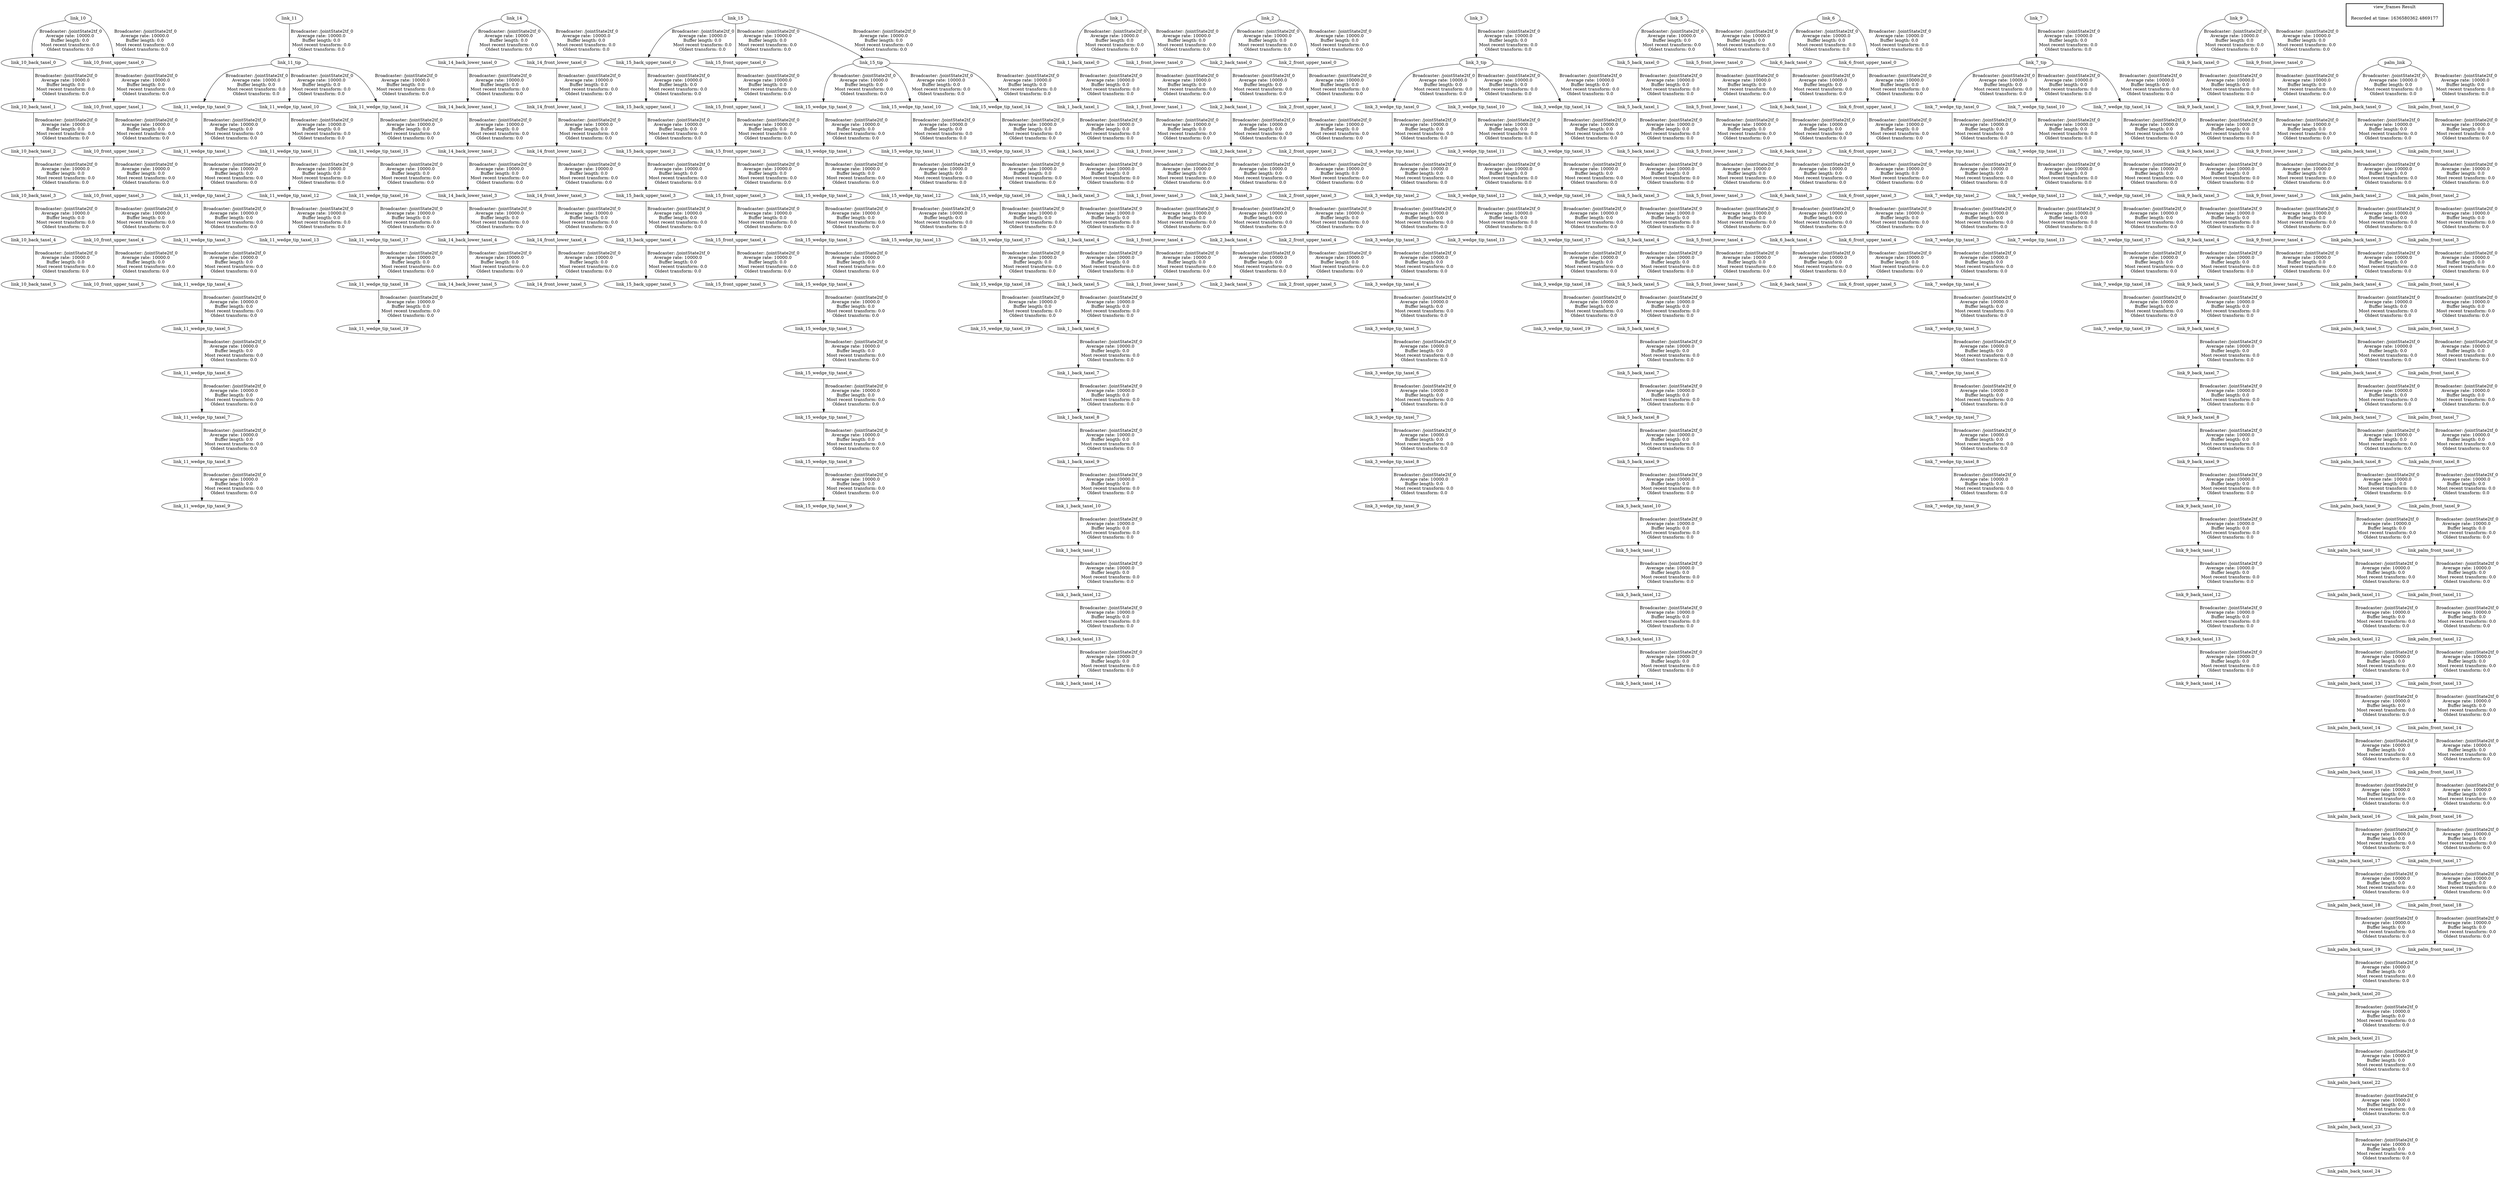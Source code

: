 digraph G {
"link_10" -> "link_10_back_taxel_0"[label=" Broadcaster: /jointState2tf_0\nAverage rate: 10000.0\nBuffer length: 0.0\nMost recent transform: 0.0\nOldest transform: 0.0\n"];
"link_10" -> "link_10_front_upper_taxel_0"[label=" Broadcaster: /jointState2tf_0\nAverage rate: 10000.0\nBuffer length: 0.0\nMost recent transform: 0.0\nOldest transform: 0.0\n"];
"link_11" -> "link_11_tip"[label=" Broadcaster: /jointState2tf_0\nAverage rate: 10000.0\nBuffer length: 0.0\nMost recent transform: 0.0\nOldest transform: 0.0\n"];
"link_11_tip" -> "link_11_wedge_tip_taxel_0"[label=" Broadcaster: /jointState2tf_0\nAverage rate: 10000.0\nBuffer length: 0.0\nMost recent transform: 0.0\nOldest transform: 0.0\n"];
"link_11_tip" -> "link_11_wedge_tip_taxel_10"[label=" Broadcaster: /jointState2tf_0\nAverage rate: 10000.0\nBuffer length: 0.0\nMost recent transform: 0.0\nOldest transform: 0.0\n"];
"link_11_tip" -> "link_11_wedge_tip_taxel_14"[label=" Broadcaster: /jointState2tf_0\nAverage rate: 10000.0\nBuffer length: 0.0\nMost recent transform: 0.0\nOldest transform: 0.0\n"];
"link_14" -> "link_14_back_lower_taxel_0"[label=" Broadcaster: /jointState2tf_0\nAverage rate: 10000.0\nBuffer length: 0.0\nMost recent transform: 0.0\nOldest transform: 0.0\n"];
"link_14" -> "link_14_front_lower_taxel_0"[label=" Broadcaster: /jointState2tf_0\nAverage rate: 10000.0\nBuffer length: 0.0\nMost recent transform: 0.0\nOldest transform: 0.0\n"];
"link_15" -> "link_15_back_upper_taxel_0"[label=" Broadcaster: /jointState2tf_0\nAverage rate: 10000.0\nBuffer length: 0.0\nMost recent transform: 0.0\nOldest transform: 0.0\n"];
"link_15" -> "link_15_front_upper_taxel_0"[label=" Broadcaster: /jointState2tf_0\nAverage rate: 10000.0\nBuffer length: 0.0\nMost recent transform: 0.0\nOldest transform: 0.0\n"];
"link_15" -> "link_15_tip"[label=" Broadcaster: /jointState2tf_0\nAverage rate: 10000.0\nBuffer length: 0.0\nMost recent transform: 0.0\nOldest transform: 0.0\n"];
"link_15_tip" -> "link_15_wedge_tip_taxel_0"[label=" Broadcaster: /jointState2tf_0\nAverage rate: 10000.0\nBuffer length: 0.0\nMost recent transform: 0.0\nOldest transform: 0.0\n"];
"link_15_tip" -> "link_15_wedge_tip_taxel_10"[label=" Broadcaster: /jointState2tf_0\nAverage rate: 10000.0\nBuffer length: 0.0\nMost recent transform: 0.0\nOldest transform: 0.0\n"];
"link_15_tip" -> "link_15_wedge_tip_taxel_14"[label=" Broadcaster: /jointState2tf_0\nAverage rate: 10000.0\nBuffer length: 0.0\nMost recent transform: 0.0\nOldest transform: 0.0\n"];
"link_1" -> "link_1_back_taxel_0"[label=" Broadcaster: /jointState2tf_0\nAverage rate: 10000.0\nBuffer length: 0.0\nMost recent transform: 0.0\nOldest transform: 0.0\n"];
"link_1" -> "link_1_front_lower_taxel_0"[label=" Broadcaster: /jointState2tf_0\nAverage rate: 10000.0\nBuffer length: 0.0\nMost recent transform: 0.0\nOldest transform: 0.0\n"];
"link_2" -> "link_2_back_taxel_0"[label=" Broadcaster: /jointState2tf_0\nAverage rate: 10000.0\nBuffer length: 0.0\nMost recent transform: 0.0\nOldest transform: 0.0\n"];
"link_2" -> "link_2_front_upper_taxel_0"[label=" Broadcaster: /jointState2tf_0\nAverage rate: 10000.0\nBuffer length: 0.0\nMost recent transform: 0.0\nOldest transform: 0.0\n"];
"link_3" -> "link_3_tip"[label=" Broadcaster: /jointState2tf_0\nAverage rate: 10000.0\nBuffer length: 0.0\nMost recent transform: 0.0\nOldest transform: 0.0\n"];
"link_3_tip" -> "link_3_wedge_tip_taxel_0"[label=" Broadcaster: /jointState2tf_0\nAverage rate: 10000.0\nBuffer length: 0.0\nMost recent transform: 0.0\nOldest transform: 0.0\n"];
"link_3_tip" -> "link_3_wedge_tip_taxel_10"[label=" Broadcaster: /jointState2tf_0\nAverage rate: 10000.0\nBuffer length: 0.0\nMost recent transform: 0.0\nOldest transform: 0.0\n"];
"link_3_tip" -> "link_3_wedge_tip_taxel_14"[label=" Broadcaster: /jointState2tf_0\nAverage rate: 10000.0\nBuffer length: 0.0\nMost recent transform: 0.0\nOldest transform: 0.0\n"];
"link_5" -> "link_5_back_taxel_0"[label=" Broadcaster: /jointState2tf_0\nAverage rate: 10000.0\nBuffer length: 0.0\nMost recent transform: 0.0\nOldest transform: 0.0\n"];
"link_5" -> "link_5_front_lower_taxel_0"[label=" Broadcaster: /jointState2tf_0\nAverage rate: 10000.0\nBuffer length: 0.0\nMost recent transform: 0.0\nOldest transform: 0.0\n"];
"link_6" -> "link_6_back_taxel_0"[label=" Broadcaster: /jointState2tf_0\nAverage rate: 10000.0\nBuffer length: 0.0\nMost recent transform: 0.0\nOldest transform: 0.0\n"];
"link_6" -> "link_6_front_upper_taxel_0"[label=" Broadcaster: /jointState2tf_0\nAverage rate: 10000.0\nBuffer length: 0.0\nMost recent transform: 0.0\nOldest transform: 0.0\n"];
"link_7" -> "link_7_tip"[label=" Broadcaster: /jointState2tf_0\nAverage rate: 10000.0\nBuffer length: 0.0\nMost recent transform: 0.0\nOldest transform: 0.0\n"];
"link_7_tip" -> "link_7_wedge_tip_taxel_0"[label=" Broadcaster: /jointState2tf_0\nAverage rate: 10000.0\nBuffer length: 0.0\nMost recent transform: 0.0\nOldest transform: 0.0\n"];
"link_7_tip" -> "link_7_wedge_tip_taxel_10"[label=" Broadcaster: /jointState2tf_0\nAverage rate: 10000.0\nBuffer length: 0.0\nMost recent transform: 0.0\nOldest transform: 0.0\n"];
"link_7_tip" -> "link_7_wedge_tip_taxel_14"[label=" Broadcaster: /jointState2tf_0\nAverage rate: 10000.0\nBuffer length: 0.0\nMost recent transform: 0.0\nOldest transform: 0.0\n"];
"link_9" -> "link_9_back_taxel_0"[label=" Broadcaster: /jointState2tf_0\nAverage rate: 10000.0\nBuffer length: 0.0\nMost recent transform: 0.0\nOldest transform: 0.0\n"];
"link_9" -> "link_9_front_lower_taxel_0"[label=" Broadcaster: /jointState2tf_0\nAverage rate: 10000.0\nBuffer length: 0.0\nMost recent transform: 0.0\nOldest transform: 0.0\n"];
"link_10_back_taxel_0" -> "link_10_back_taxel_1"[label=" Broadcaster: /jointState2tf_0\nAverage rate: 10000.0\nBuffer length: 0.0\nMost recent transform: 0.0\nOldest transform: 0.0\n"];
"link_10_back_taxel_1" -> "link_10_back_taxel_2"[label=" Broadcaster: /jointState2tf_0\nAverage rate: 10000.0\nBuffer length: 0.0\nMost recent transform: 0.0\nOldest transform: 0.0\n"];
"link_10_back_taxel_2" -> "link_10_back_taxel_3"[label=" Broadcaster: /jointState2tf_0\nAverage rate: 10000.0\nBuffer length: 0.0\nMost recent transform: 0.0\nOldest transform: 0.0\n"];
"link_10_back_taxel_3" -> "link_10_back_taxel_4"[label=" Broadcaster: /jointState2tf_0\nAverage rate: 10000.0\nBuffer length: 0.0\nMost recent transform: 0.0\nOldest transform: 0.0\n"];
"link_10_back_taxel_4" -> "link_10_back_taxel_5"[label=" Broadcaster: /jointState2tf_0\nAverage rate: 10000.0\nBuffer length: 0.0\nMost recent transform: 0.0\nOldest transform: 0.0\n"];
"link_10_front_upper_taxel_0" -> "link_10_front_upper_taxel_1"[label=" Broadcaster: /jointState2tf_0\nAverage rate: 10000.0\nBuffer length: 0.0\nMost recent transform: 0.0\nOldest transform: 0.0\n"];
"link_10_front_upper_taxel_1" -> "link_10_front_upper_taxel_2"[label=" Broadcaster: /jointState2tf_0\nAverage rate: 10000.0\nBuffer length: 0.0\nMost recent transform: 0.0\nOldest transform: 0.0\n"];
"link_10_front_upper_taxel_2" -> "link_10_front_upper_taxel_3"[label=" Broadcaster: /jointState2tf_0\nAverage rate: 10000.0\nBuffer length: 0.0\nMost recent transform: 0.0\nOldest transform: 0.0\n"];
"link_10_front_upper_taxel_3" -> "link_10_front_upper_taxel_4"[label=" Broadcaster: /jointState2tf_0\nAverage rate: 10000.0\nBuffer length: 0.0\nMost recent transform: 0.0\nOldest transform: 0.0\n"];
"link_10_front_upper_taxel_4" -> "link_10_front_upper_taxel_5"[label=" Broadcaster: /jointState2tf_0\nAverage rate: 10000.0\nBuffer length: 0.0\nMost recent transform: 0.0\nOldest transform: 0.0\n"];
"link_11_wedge_tip_taxel_0" -> "link_11_wedge_tip_taxel_1"[label=" Broadcaster: /jointState2tf_0\nAverage rate: 10000.0\nBuffer length: 0.0\nMost recent transform: 0.0\nOldest transform: 0.0\n"];
"link_11_wedge_tip_taxel_10" -> "link_11_wedge_tip_taxel_11"[label=" Broadcaster: /jointState2tf_0\nAverage rate: 10000.0\nBuffer length: 0.0\nMost recent transform: 0.0\nOldest transform: 0.0\n"];
"link_11_wedge_tip_taxel_11" -> "link_11_wedge_tip_taxel_12"[label=" Broadcaster: /jointState2tf_0\nAverage rate: 10000.0\nBuffer length: 0.0\nMost recent transform: 0.0\nOldest transform: 0.0\n"];
"link_11_wedge_tip_taxel_12" -> "link_11_wedge_tip_taxel_13"[label=" Broadcaster: /jointState2tf_0\nAverage rate: 10000.0\nBuffer length: 0.0\nMost recent transform: 0.0\nOldest transform: 0.0\n"];
"link_11_wedge_tip_taxel_14" -> "link_11_wedge_tip_taxel_15"[label=" Broadcaster: /jointState2tf_0\nAverage rate: 10000.0\nBuffer length: 0.0\nMost recent transform: 0.0\nOldest transform: 0.0\n"];
"link_11_wedge_tip_taxel_15" -> "link_11_wedge_tip_taxel_16"[label=" Broadcaster: /jointState2tf_0\nAverage rate: 10000.0\nBuffer length: 0.0\nMost recent transform: 0.0\nOldest transform: 0.0\n"];
"link_11_wedge_tip_taxel_16" -> "link_11_wedge_tip_taxel_17"[label=" Broadcaster: /jointState2tf_0\nAverage rate: 10000.0\nBuffer length: 0.0\nMost recent transform: 0.0\nOldest transform: 0.0\n"];
"link_11_wedge_tip_taxel_17" -> "link_11_wedge_tip_taxel_18"[label=" Broadcaster: /jointState2tf_0\nAverage rate: 10000.0\nBuffer length: 0.0\nMost recent transform: 0.0\nOldest transform: 0.0\n"];
"link_11_wedge_tip_taxel_18" -> "link_11_wedge_tip_taxel_19"[label=" Broadcaster: /jointState2tf_0\nAverage rate: 10000.0\nBuffer length: 0.0\nMost recent transform: 0.0\nOldest transform: 0.0\n"];
"link_11_wedge_tip_taxel_1" -> "link_11_wedge_tip_taxel_2"[label=" Broadcaster: /jointState2tf_0\nAverage rate: 10000.0\nBuffer length: 0.0\nMost recent transform: 0.0\nOldest transform: 0.0\n"];
"link_11_wedge_tip_taxel_2" -> "link_11_wedge_tip_taxel_3"[label=" Broadcaster: /jointState2tf_0\nAverage rate: 10000.0\nBuffer length: 0.0\nMost recent transform: 0.0\nOldest transform: 0.0\n"];
"link_11_wedge_tip_taxel_3" -> "link_11_wedge_tip_taxel_4"[label=" Broadcaster: /jointState2tf_0\nAverage rate: 10000.0\nBuffer length: 0.0\nMost recent transform: 0.0\nOldest transform: 0.0\n"];
"link_11_wedge_tip_taxel_4" -> "link_11_wedge_tip_taxel_5"[label=" Broadcaster: /jointState2tf_0\nAverage rate: 10000.0\nBuffer length: 0.0\nMost recent transform: 0.0\nOldest transform: 0.0\n"];
"link_11_wedge_tip_taxel_5" -> "link_11_wedge_tip_taxel_6"[label=" Broadcaster: /jointState2tf_0\nAverage rate: 10000.0\nBuffer length: 0.0\nMost recent transform: 0.0\nOldest transform: 0.0\n"];
"link_11_wedge_tip_taxel_6" -> "link_11_wedge_tip_taxel_7"[label=" Broadcaster: /jointState2tf_0\nAverage rate: 10000.0\nBuffer length: 0.0\nMost recent transform: 0.0\nOldest transform: 0.0\n"];
"link_11_wedge_tip_taxel_7" -> "link_11_wedge_tip_taxel_8"[label=" Broadcaster: /jointState2tf_0\nAverage rate: 10000.0\nBuffer length: 0.0\nMost recent transform: 0.0\nOldest transform: 0.0\n"];
"link_11_wedge_tip_taxel_8" -> "link_11_wedge_tip_taxel_9"[label=" Broadcaster: /jointState2tf_0\nAverage rate: 10000.0\nBuffer length: 0.0\nMost recent transform: 0.0\nOldest transform: 0.0\n"];
"link_14_back_lower_taxel_0" -> "link_14_back_lower_taxel_1"[label=" Broadcaster: /jointState2tf_0\nAverage rate: 10000.0\nBuffer length: 0.0\nMost recent transform: 0.0\nOldest transform: 0.0\n"];
"link_14_back_lower_taxel_1" -> "link_14_back_lower_taxel_2"[label=" Broadcaster: /jointState2tf_0\nAverage rate: 10000.0\nBuffer length: 0.0\nMost recent transform: 0.0\nOldest transform: 0.0\n"];
"link_14_back_lower_taxel_2" -> "link_14_back_lower_taxel_3"[label=" Broadcaster: /jointState2tf_0\nAverage rate: 10000.0\nBuffer length: 0.0\nMost recent transform: 0.0\nOldest transform: 0.0\n"];
"link_14_back_lower_taxel_3" -> "link_14_back_lower_taxel_4"[label=" Broadcaster: /jointState2tf_0\nAverage rate: 10000.0\nBuffer length: 0.0\nMost recent transform: 0.0\nOldest transform: 0.0\n"];
"link_14_back_lower_taxel_4" -> "link_14_back_lower_taxel_5"[label=" Broadcaster: /jointState2tf_0\nAverage rate: 10000.0\nBuffer length: 0.0\nMost recent transform: 0.0\nOldest transform: 0.0\n"];
"link_14_front_lower_taxel_0" -> "link_14_front_lower_taxel_1"[label=" Broadcaster: /jointState2tf_0\nAverage rate: 10000.0\nBuffer length: 0.0\nMost recent transform: 0.0\nOldest transform: 0.0\n"];
"link_14_front_lower_taxel_1" -> "link_14_front_lower_taxel_2"[label=" Broadcaster: /jointState2tf_0\nAverage rate: 10000.0\nBuffer length: 0.0\nMost recent transform: 0.0\nOldest transform: 0.0\n"];
"link_14_front_lower_taxel_2" -> "link_14_front_lower_taxel_3"[label=" Broadcaster: /jointState2tf_0\nAverage rate: 10000.0\nBuffer length: 0.0\nMost recent transform: 0.0\nOldest transform: 0.0\n"];
"link_14_front_lower_taxel_3" -> "link_14_front_lower_taxel_4"[label=" Broadcaster: /jointState2tf_0\nAverage rate: 10000.0\nBuffer length: 0.0\nMost recent transform: 0.0\nOldest transform: 0.0\n"];
"link_14_front_lower_taxel_4" -> "link_14_front_lower_taxel_5"[label=" Broadcaster: /jointState2tf_0\nAverage rate: 10000.0\nBuffer length: 0.0\nMost recent transform: 0.0\nOldest transform: 0.0\n"];
"link_15_back_upper_taxel_0" -> "link_15_back_upper_taxel_1"[label=" Broadcaster: /jointState2tf_0\nAverage rate: 10000.0\nBuffer length: 0.0\nMost recent transform: 0.0\nOldest transform: 0.0\n"];
"link_15_back_upper_taxel_1" -> "link_15_back_upper_taxel_2"[label=" Broadcaster: /jointState2tf_0\nAverage rate: 10000.0\nBuffer length: 0.0\nMost recent transform: 0.0\nOldest transform: 0.0\n"];
"link_15_back_upper_taxel_2" -> "link_15_back_upper_taxel_3"[label=" Broadcaster: /jointState2tf_0\nAverage rate: 10000.0\nBuffer length: 0.0\nMost recent transform: 0.0\nOldest transform: 0.0\n"];
"link_15_back_upper_taxel_3" -> "link_15_back_upper_taxel_4"[label=" Broadcaster: /jointState2tf_0\nAverage rate: 10000.0\nBuffer length: 0.0\nMost recent transform: 0.0\nOldest transform: 0.0\n"];
"link_15_back_upper_taxel_4" -> "link_15_back_upper_taxel_5"[label=" Broadcaster: /jointState2tf_0\nAverage rate: 10000.0\nBuffer length: 0.0\nMost recent transform: 0.0\nOldest transform: 0.0\n"];
"link_15_front_upper_taxel_0" -> "link_15_front_upper_taxel_1"[label=" Broadcaster: /jointState2tf_0\nAverage rate: 10000.0\nBuffer length: 0.0\nMost recent transform: 0.0\nOldest transform: 0.0\n"];
"link_15_front_upper_taxel_1" -> "link_15_front_upper_taxel_2"[label=" Broadcaster: /jointState2tf_0\nAverage rate: 10000.0\nBuffer length: 0.0\nMost recent transform: 0.0\nOldest transform: 0.0\n"];
"link_15_front_upper_taxel_2" -> "link_15_front_upper_taxel_3"[label=" Broadcaster: /jointState2tf_0\nAverage rate: 10000.0\nBuffer length: 0.0\nMost recent transform: 0.0\nOldest transform: 0.0\n"];
"link_15_front_upper_taxel_3" -> "link_15_front_upper_taxel_4"[label=" Broadcaster: /jointState2tf_0\nAverage rate: 10000.0\nBuffer length: 0.0\nMost recent transform: 0.0\nOldest transform: 0.0\n"];
"link_15_front_upper_taxel_4" -> "link_15_front_upper_taxel_5"[label=" Broadcaster: /jointState2tf_0\nAverage rate: 10000.0\nBuffer length: 0.0\nMost recent transform: 0.0\nOldest transform: 0.0\n"];
"link_15_wedge_tip_taxel_0" -> "link_15_wedge_tip_taxel_1"[label=" Broadcaster: /jointState2tf_0\nAverage rate: 10000.0\nBuffer length: 0.0\nMost recent transform: 0.0\nOldest transform: 0.0\n"];
"link_15_wedge_tip_taxel_10" -> "link_15_wedge_tip_taxel_11"[label=" Broadcaster: /jointState2tf_0\nAverage rate: 10000.0\nBuffer length: 0.0\nMost recent transform: 0.0\nOldest transform: 0.0\n"];
"link_15_wedge_tip_taxel_11" -> "link_15_wedge_tip_taxel_12"[label=" Broadcaster: /jointState2tf_0\nAverage rate: 10000.0\nBuffer length: 0.0\nMost recent transform: 0.0\nOldest transform: 0.0\n"];
"link_15_wedge_tip_taxel_12" -> "link_15_wedge_tip_taxel_13"[label=" Broadcaster: /jointState2tf_0\nAverage rate: 10000.0\nBuffer length: 0.0\nMost recent transform: 0.0\nOldest transform: 0.0\n"];
"link_15_wedge_tip_taxel_14" -> "link_15_wedge_tip_taxel_15"[label=" Broadcaster: /jointState2tf_0\nAverage rate: 10000.0\nBuffer length: 0.0\nMost recent transform: 0.0\nOldest transform: 0.0\n"];
"link_15_wedge_tip_taxel_15" -> "link_15_wedge_tip_taxel_16"[label=" Broadcaster: /jointState2tf_0\nAverage rate: 10000.0\nBuffer length: 0.0\nMost recent transform: 0.0\nOldest transform: 0.0\n"];
"link_15_wedge_tip_taxel_16" -> "link_15_wedge_tip_taxel_17"[label=" Broadcaster: /jointState2tf_0\nAverage rate: 10000.0\nBuffer length: 0.0\nMost recent transform: 0.0\nOldest transform: 0.0\n"];
"link_15_wedge_tip_taxel_17" -> "link_15_wedge_tip_taxel_18"[label=" Broadcaster: /jointState2tf_0\nAverage rate: 10000.0\nBuffer length: 0.0\nMost recent transform: 0.0\nOldest transform: 0.0\n"];
"link_15_wedge_tip_taxel_18" -> "link_15_wedge_tip_taxel_19"[label=" Broadcaster: /jointState2tf_0\nAverage rate: 10000.0\nBuffer length: 0.0\nMost recent transform: 0.0\nOldest transform: 0.0\n"];
"link_15_wedge_tip_taxel_1" -> "link_15_wedge_tip_taxel_2"[label=" Broadcaster: /jointState2tf_0\nAverage rate: 10000.0\nBuffer length: 0.0\nMost recent transform: 0.0\nOldest transform: 0.0\n"];
"link_15_wedge_tip_taxel_2" -> "link_15_wedge_tip_taxel_3"[label=" Broadcaster: /jointState2tf_0\nAverage rate: 10000.0\nBuffer length: 0.0\nMost recent transform: 0.0\nOldest transform: 0.0\n"];
"link_15_wedge_tip_taxel_3" -> "link_15_wedge_tip_taxel_4"[label=" Broadcaster: /jointState2tf_0\nAverage rate: 10000.0\nBuffer length: 0.0\nMost recent transform: 0.0\nOldest transform: 0.0\n"];
"link_15_wedge_tip_taxel_4" -> "link_15_wedge_tip_taxel_5"[label=" Broadcaster: /jointState2tf_0\nAverage rate: 10000.0\nBuffer length: 0.0\nMost recent transform: 0.0\nOldest transform: 0.0\n"];
"link_15_wedge_tip_taxel_5" -> "link_15_wedge_tip_taxel_6"[label=" Broadcaster: /jointState2tf_0\nAverage rate: 10000.0\nBuffer length: 0.0\nMost recent transform: 0.0\nOldest transform: 0.0\n"];
"link_15_wedge_tip_taxel_6" -> "link_15_wedge_tip_taxel_7"[label=" Broadcaster: /jointState2tf_0\nAverage rate: 10000.0\nBuffer length: 0.0\nMost recent transform: 0.0\nOldest transform: 0.0\n"];
"link_15_wedge_tip_taxel_7" -> "link_15_wedge_tip_taxel_8"[label=" Broadcaster: /jointState2tf_0\nAverage rate: 10000.0\nBuffer length: 0.0\nMost recent transform: 0.0\nOldest transform: 0.0\n"];
"link_15_wedge_tip_taxel_8" -> "link_15_wedge_tip_taxel_9"[label=" Broadcaster: /jointState2tf_0\nAverage rate: 10000.0\nBuffer length: 0.0\nMost recent transform: 0.0\nOldest transform: 0.0\n"];
"link_1_back_taxel_0" -> "link_1_back_taxel_1"[label=" Broadcaster: /jointState2tf_0\nAverage rate: 10000.0\nBuffer length: 0.0\nMost recent transform: 0.0\nOldest transform: 0.0\n"];
"link_1_back_taxel_9" -> "link_1_back_taxel_10"[label=" Broadcaster: /jointState2tf_0\nAverage rate: 10000.0\nBuffer length: 0.0\nMost recent transform: 0.0\nOldest transform: 0.0\n"];
"link_1_back_taxel_8" -> "link_1_back_taxel_9"[label=" Broadcaster: /jointState2tf_0\nAverage rate: 10000.0\nBuffer length: 0.0\nMost recent transform: 0.0\nOldest transform: 0.0\n"];
"link_1_back_taxel_10" -> "link_1_back_taxel_11"[label=" Broadcaster: /jointState2tf_0\nAverage rate: 10000.0\nBuffer length: 0.0\nMost recent transform: 0.0\nOldest transform: 0.0\n"];
"link_1_back_taxel_11" -> "link_1_back_taxel_12"[label=" Broadcaster: /jointState2tf_0\nAverage rate: 10000.0\nBuffer length: 0.0\nMost recent transform: 0.0\nOldest transform: 0.0\n"];
"link_1_back_taxel_12" -> "link_1_back_taxel_13"[label=" Broadcaster: /jointState2tf_0\nAverage rate: 10000.0\nBuffer length: 0.0\nMost recent transform: 0.0\nOldest transform: 0.0\n"];
"link_1_back_taxel_13" -> "link_1_back_taxel_14"[label=" Broadcaster: /jointState2tf_0\nAverage rate: 10000.0\nBuffer length: 0.0\nMost recent transform: 0.0\nOldest transform: 0.0\n"];
"link_1_back_taxel_1" -> "link_1_back_taxel_2"[label=" Broadcaster: /jointState2tf_0\nAverage rate: 10000.0\nBuffer length: 0.0\nMost recent transform: 0.0\nOldest transform: 0.0\n"];
"link_1_back_taxel_2" -> "link_1_back_taxel_3"[label=" Broadcaster: /jointState2tf_0\nAverage rate: 10000.0\nBuffer length: 0.0\nMost recent transform: 0.0\nOldest transform: 0.0\n"];
"link_1_back_taxel_3" -> "link_1_back_taxel_4"[label=" Broadcaster: /jointState2tf_0\nAverage rate: 10000.0\nBuffer length: 0.0\nMost recent transform: 0.0\nOldest transform: 0.0\n"];
"link_1_back_taxel_4" -> "link_1_back_taxel_5"[label=" Broadcaster: /jointState2tf_0\nAverage rate: 10000.0\nBuffer length: 0.0\nMost recent transform: 0.0\nOldest transform: 0.0\n"];
"link_1_back_taxel_5" -> "link_1_back_taxel_6"[label=" Broadcaster: /jointState2tf_0\nAverage rate: 10000.0\nBuffer length: 0.0\nMost recent transform: 0.0\nOldest transform: 0.0\n"];
"link_1_back_taxel_6" -> "link_1_back_taxel_7"[label=" Broadcaster: /jointState2tf_0\nAverage rate: 10000.0\nBuffer length: 0.0\nMost recent transform: 0.0\nOldest transform: 0.0\n"];
"link_1_back_taxel_7" -> "link_1_back_taxel_8"[label=" Broadcaster: /jointState2tf_0\nAverage rate: 10000.0\nBuffer length: 0.0\nMost recent transform: 0.0\nOldest transform: 0.0\n"];
"link_1_front_lower_taxel_0" -> "link_1_front_lower_taxel_1"[label=" Broadcaster: /jointState2tf_0\nAverage rate: 10000.0\nBuffer length: 0.0\nMost recent transform: 0.0\nOldest transform: 0.0\n"];
"link_1_front_lower_taxel_1" -> "link_1_front_lower_taxel_2"[label=" Broadcaster: /jointState2tf_0\nAverage rate: 10000.0\nBuffer length: 0.0\nMost recent transform: 0.0\nOldest transform: 0.0\n"];
"link_1_front_lower_taxel_2" -> "link_1_front_lower_taxel_3"[label=" Broadcaster: /jointState2tf_0\nAverage rate: 10000.0\nBuffer length: 0.0\nMost recent transform: 0.0\nOldest transform: 0.0\n"];
"link_1_front_lower_taxel_3" -> "link_1_front_lower_taxel_4"[label=" Broadcaster: /jointState2tf_0\nAverage rate: 10000.0\nBuffer length: 0.0\nMost recent transform: 0.0\nOldest transform: 0.0\n"];
"link_1_front_lower_taxel_4" -> "link_1_front_lower_taxel_5"[label=" Broadcaster: /jointState2tf_0\nAverage rate: 10000.0\nBuffer length: 0.0\nMost recent transform: 0.0\nOldest transform: 0.0\n"];
"link_2_back_taxel_0" -> "link_2_back_taxel_1"[label=" Broadcaster: /jointState2tf_0\nAverage rate: 10000.0\nBuffer length: 0.0\nMost recent transform: 0.0\nOldest transform: 0.0\n"];
"link_2_back_taxel_1" -> "link_2_back_taxel_2"[label=" Broadcaster: /jointState2tf_0\nAverage rate: 10000.0\nBuffer length: 0.0\nMost recent transform: 0.0\nOldest transform: 0.0\n"];
"link_2_back_taxel_2" -> "link_2_back_taxel_3"[label=" Broadcaster: /jointState2tf_0\nAverage rate: 10000.0\nBuffer length: 0.0\nMost recent transform: 0.0\nOldest transform: 0.0\n"];
"link_2_back_taxel_3" -> "link_2_back_taxel_4"[label=" Broadcaster: /jointState2tf_0\nAverage rate: 10000.0\nBuffer length: 0.0\nMost recent transform: 0.0\nOldest transform: 0.0\n"];
"link_2_back_taxel_4" -> "link_2_back_taxel_5"[label=" Broadcaster: /jointState2tf_0\nAverage rate: 10000.0\nBuffer length: 0.0\nMost recent transform: 0.0\nOldest transform: 0.0\n"];
"link_2_front_upper_taxel_0" -> "link_2_front_upper_taxel_1"[label=" Broadcaster: /jointState2tf_0\nAverage rate: 10000.0\nBuffer length: 0.0\nMost recent transform: 0.0\nOldest transform: 0.0\n"];
"link_2_front_upper_taxel_1" -> "link_2_front_upper_taxel_2"[label=" Broadcaster: /jointState2tf_0\nAverage rate: 10000.0\nBuffer length: 0.0\nMost recent transform: 0.0\nOldest transform: 0.0\n"];
"link_2_front_upper_taxel_2" -> "link_2_front_upper_taxel_3"[label=" Broadcaster: /jointState2tf_0\nAverage rate: 10000.0\nBuffer length: 0.0\nMost recent transform: 0.0\nOldest transform: 0.0\n"];
"link_2_front_upper_taxel_3" -> "link_2_front_upper_taxel_4"[label=" Broadcaster: /jointState2tf_0\nAverage rate: 10000.0\nBuffer length: 0.0\nMost recent transform: 0.0\nOldest transform: 0.0\n"];
"link_2_front_upper_taxel_4" -> "link_2_front_upper_taxel_5"[label=" Broadcaster: /jointState2tf_0\nAverage rate: 10000.0\nBuffer length: 0.0\nMost recent transform: 0.0\nOldest transform: 0.0\n"];
"link_3_wedge_tip_taxel_0" -> "link_3_wedge_tip_taxel_1"[label=" Broadcaster: /jointState2tf_0\nAverage rate: 10000.0\nBuffer length: 0.0\nMost recent transform: 0.0\nOldest transform: 0.0\n"];
"link_3_wedge_tip_taxel_10" -> "link_3_wedge_tip_taxel_11"[label=" Broadcaster: /jointState2tf_0\nAverage rate: 10000.0\nBuffer length: 0.0\nMost recent transform: 0.0\nOldest transform: 0.0\n"];
"link_3_wedge_tip_taxel_11" -> "link_3_wedge_tip_taxel_12"[label=" Broadcaster: /jointState2tf_0\nAverage rate: 10000.0\nBuffer length: 0.0\nMost recent transform: 0.0\nOldest transform: 0.0\n"];
"link_3_wedge_tip_taxel_12" -> "link_3_wedge_tip_taxel_13"[label=" Broadcaster: /jointState2tf_0\nAverage rate: 10000.0\nBuffer length: 0.0\nMost recent transform: 0.0\nOldest transform: 0.0\n"];
"link_3_wedge_tip_taxel_14" -> "link_3_wedge_tip_taxel_15"[label=" Broadcaster: /jointState2tf_0\nAverage rate: 10000.0\nBuffer length: 0.0\nMost recent transform: 0.0\nOldest transform: 0.0\n"];
"link_3_wedge_tip_taxel_15" -> "link_3_wedge_tip_taxel_16"[label=" Broadcaster: /jointState2tf_0\nAverage rate: 10000.0\nBuffer length: 0.0\nMost recent transform: 0.0\nOldest transform: 0.0\n"];
"link_3_wedge_tip_taxel_16" -> "link_3_wedge_tip_taxel_17"[label=" Broadcaster: /jointState2tf_0\nAverage rate: 10000.0\nBuffer length: 0.0\nMost recent transform: 0.0\nOldest transform: 0.0\n"];
"link_3_wedge_tip_taxel_17" -> "link_3_wedge_tip_taxel_18"[label=" Broadcaster: /jointState2tf_0\nAverage rate: 10000.0\nBuffer length: 0.0\nMost recent transform: 0.0\nOldest transform: 0.0\n"];
"link_3_wedge_tip_taxel_18" -> "link_3_wedge_tip_taxel_19"[label=" Broadcaster: /jointState2tf_0\nAverage rate: 10000.0\nBuffer length: 0.0\nMost recent transform: 0.0\nOldest transform: 0.0\n"];
"link_3_wedge_tip_taxel_1" -> "link_3_wedge_tip_taxel_2"[label=" Broadcaster: /jointState2tf_0\nAverage rate: 10000.0\nBuffer length: 0.0\nMost recent transform: 0.0\nOldest transform: 0.0\n"];
"link_3_wedge_tip_taxel_2" -> "link_3_wedge_tip_taxel_3"[label=" Broadcaster: /jointState2tf_0\nAverage rate: 10000.0\nBuffer length: 0.0\nMost recent transform: 0.0\nOldest transform: 0.0\n"];
"link_3_wedge_tip_taxel_3" -> "link_3_wedge_tip_taxel_4"[label=" Broadcaster: /jointState2tf_0\nAverage rate: 10000.0\nBuffer length: 0.0\nMost recent transform: 0.0\nOldest transform: 0.0\n"];
"link_3_wedge_tip_taxel_4" -> "link_3_wedge_tip_taxel_5"[label=" Broadcaster: /jointState2tf_0\nAverage rate: 10000.0\nBuffer length: 0.0\nMost recent transform: 0.0\nOldest transform: 0.0\n"];
"link_3_wedge_tip_taxel_5" -> "link_3_wedge_tip_taxel_6"[label=" Broadcaster: /jointState2tf_0\nAverage rate: 10000.0\nBuffer length: 0.0\nMost recent transform: 0.0\nOldest transform: 0.0\n"];
"link_3_wedge_tip_taxel_6" -> "link_3_wedge_tip_taxel_7"[label=" Broadcaster: /jointState2tf_0\nAverage rate: 10000.0\nBuffer length: 0.0\nMost recent transform: 0.0\nOldest transform: 0.0\n"];
"link_3_wedge_tip_taxel_7" -> "link_3_wedge_tip_taxel_8"[label=" Broadcaster: /jointState2tf_0\nAverage rate: 10000.0\nBuffer length: 0.0\nMost recent transform: 0.0\nOldest transform: 0.0\n"];
"link_3_wedge_tip_taxel_8" -> "link_3_wedge_tip_taxel_9"[label=" Broadcaster: /jointState2tf_0\nAverage rate: 10000.0\nBuffer length: 0.0\nMost recent transform: 0.0\nOldest transform: 0.0\n"];
"link_5_back_taxel_0" -> "link_5_back_taxel_1"[label=" Broadcaster: /jointState2tf_0\nAverage rate: 10000.0\nBuffer length: 0.0\nMost recent transform: 0.0\nOldest transform: 0.0\n"];
"link_5_back_taxel_9" -> "link_5_back_taxel_10"[label=" Broadcaster: /jointState2tf_0\nAverage rate: 10000.0\nBuffer length: 0.0\nMost recent transform: 0.0\nOldest transform: 0.0\n"];
"link_5_back_taxel_8" -> "link_5_back_taxel_9"[label=" Broadcaster: /jointState2tf_0\nAverage rate: 10000.0\nBuffer length: 0.0\nMost recent transform: 0.0\nOldest transform: 0.0\n"];
"link_5_back_taxel_10" -> "link_5_back_taxel_11"[label=" Broadcaster: /jointState2tf_0\nAverage rate: 10000.0\nBuffer length: 0.0\nMost recent transform: 0.0\nOldest transform: 0.0\n"];
"link_5_back_taxel_11" -> "link_5_back_taxel_12"[label=" Broadcaster: /jointState2tf_0\nAverage rate: 10000.0\nBuffer length: 0.0\nMost recent transform: 0.0\nOldest transform: 0.0\n"];
"link_5_back_taxel_12" -> "link_5_back_taxel_13"[label=" Broadcaster: /jointState2tf_0\nAverage rate: 10000.0\nBuffer length: 0.0\nMost recent transform: 0.0\nOldest transform: 0.0\n"];
"link_5_back_taxel_13" -> "link_5_back_taxel_14"[label=" Broadcaster: /jointState2tf_0\nAverage rate: 10000.0\nBuffer length: 0.0\nMost recent transform: 0.0\nOldest transform: 0.0\n"];
"link_5_back_taxel_1" -> "link_5_back_taxel_2"[label=" Broadcaster: /jointState2tf_0\nAverage rate: 10000.0\nBuffer length: 0.0\nMost recent transform: 0.0\nOldest transform: 0.0\n"];
"link_5_back_taxel_2" -> "link_5_back_taxel_3"[label=" Broadcaster: /jointState2tf_0\nAverage rate: 10000.0\nBuffer length: 0.0\nMost recent transform: 0.0\nOldest transform: 0.0\n"];
"link_5_back_taxel_3" -> "link_5_back_taxel_4"[label=" Broadcaster: /jointState2tf_0\nAverage rate: 10000.0\nBuffer length: 0.0\nMost recent transform: 0.0\nOldest transform: 0.0\n"];
"link_5_back_taxel_4" -> "link_5_back_taxel_5"[label=" Broadcaster: /jointState2tf_0\nAverage rate: 10000.0\nBuffer length: 0.0\nMost recent transform: 0.0\nOldest transform: 0.0\n"];
"link_5_back_taxel_5" -> "link_5_back_taxel_6"[label=" Broadcaster: /jointState2tf_0\nAverage rate: 10000.0\nBuffer length: 0.0\nMost recent transform: 0.0\nOldest transform: 0.0\n"];
"link_5_back_taxel_6" -> "link_5_back_taxel_7"[label=" Broadcaster: /jointState2tf_0\nAverage rate: 10000.0\nBuffer length: 0.0\nMost recent transform: 0.0\nOldest transform: 0.0\n"];
"link_5_back_taxel_7" -> "link_5_back_taxel_8"[label=" Broadcaster: /jointState2tf_0\nAverage rate: 10000.0\nBuffer length: 0.0\nMost recent transform: 0.0\nOldest transform: 0.0\n"];
"link_5_front_lower_taxel_0" -> "link_5_front_lower_taxel_1"[label=" Broadcaster: /jointState2tf_0\nAverage rate: 10000.0\nBuffer length: 0.0\nMost recent transform: 0.0\nOldest transform: 0.0\n"];
"link_5_front_lower_taxel_1" -> "link_5_front_lower_taxel_2"[label=" Broadcaster: /jointState2tf_0\nAverage rate: 10000.0\nBuffer length: 0.0\nMost recent transform: 0.0\nOldest transform: 0.0\n"];
"link_5_front_lower_taxel_2" -> "link_5_front_lower_taxel_3"[label=" Broadcaster: /jointState2tf_0\nAverage rate: 10000.0\nBuffer length: 0.0\nMost recent transform: 0.0\nOldest transform: 0.0\n"];
"link_5_front_lower_taxel_3" -> "link_5_front_lower_taxel_4"[label=" Broadcaster: /jointState2tf_0\nAverage rate: 10000.0\nBuffer length: 0.0\nMost recent transform: 0.0\nOldest transform: 0.0\n"];
"link_5_front_lower_taxel_4" -> "link_5_front_lower_taxel_5"[label=" Broadcaster: /jointState2tf_0\nAverage rate: 10000.0\nBuffer length: 0.0\nMost recent transform: 0.0\nOldest transform: 0.0\n"];
"link_6_back_taxel_0" -> "link_6_back_taxel_1"[label=" Broadcaster: /jointState2tf_0\nAverage rate: 10000.0\nBuffer length: 0.0\nMost recent transform: 0.0\nOldest transform: 0.0\n"];
"link_6_back_taxel_1" -> "link_6_back_taxel_2"[label=" Broadcaster: /jointState2tf_0\nAverage rate: 10000.0\nBuffer length: 0.0\nMost recent transform: 0.0\nOldest transform: 0.0\n"];
"link_6_back_taxel_2" -> "link_6_back_taxel_3"[label=" Broadcaster: /jointState2tf_0\nAverage rate: 10000.0\nBuffer length: 0.0\nMost recent transform: 0.0\nOldest transform: 0.0\n"];
"link_6_back_taxel_3" -> "link_6_back_taxel_4"[label=" Broadcaster: /jointState2tf_0\nAverage rate: 10000.0\nBuffer length: 0.0\nMost recent transform: 0.0\nOldest transform: 0.0\n"];
"link_6_back_taxel_4" -> "link_6_back_taxel_5"[label=" Broadcaster: /jointState2tf_0\nAverage rate: 10000.0\nBuffer length: 0.0\nMost recent transform: 0.0\nOldest transform: 0.0\n"];
"link_6_front_upper_taxel_0" -> "link_6_front_upper_taxel_1"[label=" Broadcaster: /jointState2tf_0\nAverage rate: 10000.0\nBuffer length: 0.0\nMost recent transform: 0.0\nOldest transform: 0.0\n"];
"link_6_front_upper_taxel_1" -> "link_6_front_upper_taxel_2"[label=" Broadcaster: /jointState2tf_0\nAverage rate: 10000.0\nBuffer length: 0.0\nMost recent transform: 0.0\nOldest transform: 0.0\n"];
"link_6_front_upper_taxel_2" -> "link_6_front_upper_taxel_3"[label=" Broadcaster: /jointState2tf_0\nAverage rate: 10000.0\nBuffer length: 0.0\nMost recent transform: 0.0\nOldest transform: 0.0\n"];
"link_6_front_upper_taxel_3" -> "link_6_front_upper_taxel_4"[label=" Broadcaster: /jointState2tf_0\nAverage rate: 10000.0\nBuffer length: 0.0\nMost recent transform: 0.0\nOldest transform: 0.0\n"];
"link_6_front_upper_taxel_4" -> "link_6_front_upper_taxel_5"[label=" Broadcaster: /jointState2tf_0\nAverage rate: 10000.0\nBuffer length: 0.0\nMost recent transform: 0.0\nOldest transform: 0.0\n"];
"link_7_wedge_tip_taxel_0" -> "link_7_wedge_tip_taxel_1"[label=" Broadcaster: /jointState2tf_0\nAverage rate: 10000.0\nBuffer length: 0.0\nMost recent transform: 0.0\nOldest transform: 0.0\n"];
"link_7_wedge_tip_taxel_10" -> "link_7_wedge_tip_taxel_11"[label=" Broadcaster: /jointState2tf_0\nAverage rate: 10000.0\nBuffer length: 0.0\nMost recent transform: 0.0\nOldest transform: 0.0\n"];
"link_7_wedge_tip_taxel_11" -> "link_7_wedge_tip_taxel_12"[label=" Broadcaster: /jointState2tf_0\nAverage rate: 10000.0\nBuffer length: 0.0\nMost recent transform: 0.0\nOldest transform: 0.0\n"];
"link_7_wedge_tip_taxel_12" -> "link_7_wedge_tip_taxel_13"[label=" Broadcaster: /jointState2tf_0\nAverage rate: 10000.0\nBuffer length: 0.0\nMost recent transform: 0.0\nOldest transform: 0.0\n"];
"link_7_wedge_tip_taxel_14" -> "link_7_wedge_tip_taxel_15"[label=" Broadcaster: /jointState2tf_0\nAverage rate: 10000.0\nBuffer length: 0.0\nMost recent transform: 0.0\nOldest transform: 0.0\n"];
"link_7_wedge_tip_taxel_15" -> "link_7_wedge_tip_taxel_16"[label=" Broadcaster: /jointState2tf_0\nAverage rate: 10000.0\nBuffer length: 0.0\nMost recent transform: 0.0\nOldest transform: 0.0\n"];
"link_7_wedge_tip_taxel_16" -> "link_7_wedge_tip_taxel_17"[label=" Broadcaster: /jointState2tf_0\nAverage rate: 10000.0\nBuffer length: 0.0\nMost recent transform: 0.0\nOldest transform: 0.0\n"];
"link_7_wedge_tip_taxel_17" -> "link_7_wedge_tip_taxel_18"[label=" Broadcaster: /jointState2tf_0\nAverage rate: 10000.0\nBuffer length: 0.0\nMost recent transform: 0.0\nOldest transform: 0.0\n"];
"link_7_wedge_tip_taxel_18" -> "link_7_wedge_tip_taxel_19"[label=" Broadcaster: /jointState2tf_0\nAverage rate: 10000.0\nBuffer length: 0.0\nMost recent transform: 0.0\nOldest transform: 0.0\n"];
"link_7_wedge_tip_taxel_1" -> "link_7_wedge_tip_taxel_2"[label=" Broadcaster: /jointState2tf_0\nAverage rate: 10000.0\nBuffer length: 0.0\nMost recent transform: 0.0\nOldest transform: 0.0\n"];
"link_7_wedge_tip_taxel_2" -> "link_7_wedge_tip_taxel_3"[label=" Broadcaster: /jointState2tf_0\nAverage rate: 10000.0\nBuffer length: 0.0\nMost recent transform: 0.0\nOldest transform: 0.0\n"];
"link_7_wedge_tip_taxel_3" -> "link_7_wedge_tip_taxel_4"[label=" Broadcaster: /jointState2tf_0\nAverage rate: 10000.0\nBuffer length: 0.0\nMost recent transform: 0.0\nOldest transform: 0.0\n"];
"link_7_wedge_tip_taxel_4" -> "link_7_wedge_tip_taxel_5"[label=" Broadcaster: /jointState2tf_0\nAverage rate: 10000.0\nBuffer length: 0.0\nMost recent transform: 0.0\nOldest transform: 0.0\n"];
"link_7_wedge_tip_taxel_5" -> "link_7_wedge_tip_taxel_6"[label=" Broadcaster: /jointState2tf_0\nAverage rate: 10000.0\nBuffer length: 0.0\nMost recent transform: 0.0\nOldest transform: 0.0\n"];
"link_7_wedge_tip_taxel_6" -> "link_7_wedge_tip_taxel_7"[label=" Broadcaster: /jointState2tf_0\nAverage rate: 10000.0\nBuffer length: 0.0\nMost recent transform: 0.0\nOldest transform: 0.0\n"];
"link_7_wedge_tip_taxel_7" -> "link_7_wedge_tip_taxel_8"[label=" Broadcaster: /jointState2tf_0\nAverage rate: 10000.0\nBuffer length: 0.0\nMost recent transform: 0.0\nOldest transform: 0.0\n"];
"link_7_wedge_tip_taxel_8" -> "link_7_wedge_tip_taxel_9"[label=" Broadcaster: /jointState2tf_0\nAverage rate: 10000.0\nBuffer length: 0.0\nMost recent transform: 0.0\nOldest transform: 0.0\n"];
"link_9_back_taxel_0" -> "link_9_back_taxel_1"[label=" Broadcaster: /jointState2tf_0\nAverage rate: 10000.0\nBuffer length: 0.0\nMost recent transform: 0.0\nOldest transform: 0.0\n"];
"link_9_back_taxel_9" -> "link_9_back_taxel_10"[label=" Broadcaster: /jointState2tf_0\nAverage rate: 10000.0\nBuffer length: 0.0\nMost recent transform: 0.0\nOldest transform: 0.0\n"];
"link_9_back_taxel_8" -> "link_9_back_taxel_9"[label=" Broadcaster: /jointState2tf_0\nAverage rate: 10000.0\nBuffer length: 0.0\nMost recent transform: 0.0\nOldest transform: 0.0\n"];
"link_9_back_taxel_10" -> "link_9_back_taxel_11"[label=" Broadcaster: /jointState2tf_0\nAverage rate: 10000.0\nBuffer length: 0.0\nMost recent transform: 0.0\nOldest transform: 0.0\n"];
"link_9_back_taxel_11" -> "link_9_back_taxel_12"[label=" Broadcaster: /jointState2tf_0\nAverage rate: 10000.0\nBuffer length: 0.0\nMost recent transform: 0.0\nOldest transform: 0.0\n"];
"link_9_back_taxel_12" -> "link_9_back_taxel_13"[label=" Broadcaster: /jointState2tf_0\nAverage rate: 10000.0\nBuffer length: 0.0\nMost recent transform: 0.0\nOldest transform: 0.0\n"];
"link_9_back_taxel_13" -> "link_9_back_taxel_14"[label=" Broadcaster: /jointState2tf_0\nAverage rate: 10000.0\nBuffer length: 0.0\nMost recent transform: 0.0\nOldest transform: 0.0\n"];
"link_9_back_taxel_1" -> "link_9_back_taxel_2"[label=" Broadcaster: /jointState2tf_0\nAverage rate: 10000.0\nBuffer length: 0.0\nMost recent transform: 0.0\nOldest transform: 0.0\n"];
"link_9_back_taxel_2" -> "link_9_back_taxel_3"[label=" Broadcaster: /jointState2tf_0\nAverage rate: 10000.0\nBuffer length: 0.0\nMost recent transform: 0.0\nOldest transform: 0.0\n"];
"link_9_back_taxel_3" -> "link_9_back_taxel_4"[label=" Broadcaster: /jointState2tf_0\nAverage rate: 10000.0\nBuffer length: 0.0\nMost recent transform: 0.0\nOldest transform: 0.0\n"];
"link_9_back_taxel_4" -> "link_9_back_taxel_5"[label=" Broadcaster: /jointState2tf_0\nAverage rate: 10000.0\nBuffer length: 0.0\nMost recent transform: 0.0\nOldest transform: 0.0\n"];
"link_9_back_taxel_5" -> "link_9_back_taxel_6"[label=" Broadcaster: /jointState2tf_0\nAverage rate: 10000.0\nBuffer length: 0.0\nMost recent transform: 0.0\nOldest transform: 0.0\n"];
"link_9_back_taxel_6" -> "link_9_back_taxel_7"[label=" Broadcaster: /jointState2tf_0\nAverage rate: 10000.0\nBuffer length: 0.0\nMost recent transform: 0.0\nOldest transform: 0.0\n"];
"link_9_back_taxel_7" -> "link_9_back_taxel_8"[label=" Broadcaster: /jointState2tf_0\nAverage rate: 10000.0\nBuffer length: 0.0\nMost recent transform: 0.0\nOldest transform: 0.0\n"];
"link_9_front_lower_taxel_0" -> "link_9_front_lower_taxel_1"[label=" Broadcaster: /jointState2tf_0\nAverage rate: 10000.0\nBuffer length: 0.0\nMost recent transform: 0.0\nOldest transform: 0.0\n"];
"link_9_front_lower_taxel_1" -> "link_9_front_lower_taxel_2"[label=" Broadcaster: /jointState2tf_0\nAverage rate: 10000.0\nBuffer length: 0.0\nMost recent transform: 0.0\nOldest transform: 0.0\n"];
"link_9_front_lower_taxel_2" -> "link_9_front_lower_taxel_3"[label=" Broadcaster: /jointState2tf_0\nAverage rate: 10000.0\nBuffer length: 0.0\nMost recent transform: 0.0\nOldest transform: 0.0\n"];
"link_9_front_lower_taxel_3" -> "link_9_front_lower_taxel_4"[label=" Broadcaster: /jointState2tf_0\nAverage rate: 10000.0\nBuffer length: 0.0\nMost recent transform: 0.0\nOldest transform: 0.0\n"];
"link_9_front_lower_taxel_4" -> "link_9_front_lower_taxel_5"[label=" Broadcaster: /jointState2tf_0\nAverage rate: 10000.0\nBuffer length: 0.0\nMost recent transform: 0.0\nOldest transform: 0.0\n"];
"link_palm_back_taxel_0" -> "link_palm_back_taxel_1"[label=" Broadcaster: /jointState2tf_0\nAverage rate: 10000.0\nBuffer length: 0.0\nMost recent transform: 0.0\nOldest transform: 0.0\n"];
"palm_link" -> "link_palm_back_taxel_0"[label=" Broadcaster: /jointState2tf_0\nAverage rate: 10000.0\nBuffer length: 0.0\nMost recent transform: 0.0\nOldest transform: 0.0\n"];
"link_palm_back_taxel_9" -> "link_palm_back_taxel_10"[label=" Broadcaster: /jointState2tf_0\nAverage rate: 10000.0\nBuffer length: 0.0\nMost recent transform: 0.0\nOldest transform: 0.0\n"];
"link_palm_back_taxel_8" -> "link_palm_back_taxel_9"[label=" Broadcaster: /jointState2tf_0\nAverage rate: 10000.0\nBuffer length: 0.0\nMost recent transform: 0.0\nOldest transform: 0.0\n"];
"link_palm_back_taxel_10" -> "link_palm_back_taxel_11"[label=" Broadcaster: /jointState2tf_0\nAverage rate: 10000.0\nBuffer length: 0.0\nMost recent transform: 0.0\nOldest transform: 0.0\n"];
"link_palm_back_taxel_11" -> "link_palm_back_taxel_12"[label=" Broadcaster: /jointState2tf_0\nAverage rate: 10000.0\nBuffer length: 0.0\nMost recent transform: 0.0\nOldest transform: 0.0\n"];
"link_palm_back_taxel_12" -> "link_palm_back_taxel_13"[label=" Broadcaster: /jointState2tf_0\nAverage rate: 10000.0\nBuffer length: 0.0\nMost recent transform: 0.0\nOldest transform: 0.0\n"];
"link_palm_back_taxel_13" -> "link_palm_back_taxel_14"[label=" Broadcaster: /jointState2tf_0\nAverage rate: 10000.0\nBuffer length: 0.0\nMost recent transform: 0.0\nOldest transform: 0.0\n"];
"link_palm_back_taxel_14" -> "link_palm_back_taxel_15"[label=" Broadcaster: /jointState2tf_0\nAverage rate: 10000.0\nBuffer length: 0.0\nMost recent transform: 0.0\nOldest transform: 0.0\n"];
"link_palm_back_taxel_15" -> "link_palm_back_taxel_16"[label=" Broadcaster: /jointState2tf_0\nAverage rate: 10000.0\nBuffer length: 0.0\nMost recent transform: 0.0\nOldest transform: 0.0\n"];
"link_palm_back_taxel_16" -> "link_palm_back_taxel_17"[label=" Broadcaster: /jointState2tf_0\nAverage rate: 10000.0\nBuffer length: 0.0\nMost recent transform: 0.0\nOldest transform: 0.0\n"];
"link_palm_back_taxel_17" -> "link_palm_back_taxel_18"[label=" Broadcaster: /jointState2tf_0\nAverage rate: 10000.0\nBuffer length: 0.0\nMost recent transform: 0.0\nOldest transform: 0.0\n"];
"link_palm_back_taxel_18" -> "link_palm_back_taxel_19"[label=" Broadcaster: /jointState2tf_0\nAverage rate: 10000.0\nBuffer length: 0.0\nMost recent transform: 0.0\nOldest transform: 0.0\n"];
"link_palm_back_taxel_1" -> "link_palm_back_taxel_2"[label=" Broadcaster: /jointState2tf_0\nAverage rate: 10000.0\nBuffer length: 0.0\nMost recent transform: 0.0\nOldest transform: 0.0\n"];
"link_palm_back_taxel_19" -> "link_palm_back_taxel_20"[label=" Broadcaster: /jointState2tf_0\nAverage rate: 10000.0\nBuffer length: 0.0\nMost recent transform: 0.0\nOldest transform: 0.0\n"];
"link_palm_back_taxel_20" -> "link_palm_back_taxel_21"[label=" Broadcaster: /jointState2tf_0\nAverage rate: 10000.0\nBuffer length: 0.0\nMost recent transform: 0.0\nOldest transform: 0.0\n"];
"link_palm_back_taxel_21" -> "link_palm_back_taxel_22"[label=" Broadcaster: /jointState2tf_0\nAverage rate: 10000.0\nBuffer length: 0.0\nMost recent transform: 0.0\nOldest transform: 0.0\n"];
"link_palm_back_taxel_22" -> "link_palm_back_taxel_23"[label=" Broadcaster: /jointState2tf_0\nAverage rate: 10000.0\nBuffer length: 0.0\nMost recent transform: 0.0\nOldest transform: 0.0\n"];
"link_palm_back_taxel_23" -> "link_palm_back_taxel_24"[label=" Broadcaster: /jointState2tf_0\nAverage rate: 10000.0\nBuffer length: 0.0\nMost recent transform: 0.0\nOldest transform: 0.0\n"];
"link_palm_back_taxel_2" -> "link_palm_back_taxel_3"[label=" Broadcaster: /jointState2tf_0\nAverage rate: 10000.0\nBuffer length: 0.0\nMost recent transform: 0.0\nOldest transform: 0.0\n"];
"link_palm_back_taxel_3" -> "link_palm_back_taxel_4"[label=" Broadcaster: /jointState2tf_0\nAverage rate: 10000.0\nBuffer length: 0.0\nMost recent transform: 0.0\nOldest transform: 0.0\n"];
"link_palm_back_taxel_4" -> "link_palm_back_taxel_5"[label=" Broadcaster: /jointState2tf_0\nAverage rate: 10000.0\nBuffer length: 0.0\nMost recent transform: 0.0\nOldest transform: 0.0\n"];
"link_palm_back_taxel_5" -> "link_palm_back_taxel_6"[label=" Broadcaster: /jointState2tf_0\nAverage rate: 10000.0\nBuffer length: 0.0\nMost recent transform: 0.0\nOldest transform: 0.0\n"];
"link_palm_back_taxel_6" -> "link_palm_back_taxel_7"[label=" Broadcaster: /jointState2tf_0\nAverage rate: 10000.0\nBuffer length: 0.0\nMost recent transform: 0.0\nOldest transform: 0.0\n"];
"link_palm_back_taxel_7" -> "link_palm_back_taxel_8"[label=" Broadcaster: /jointState2tf_0\nAverage rate: 10000.0\nBuffer length: 0.0\nMost recent transform: 0.0\nOldest transform: 0.0\n"];
"link_palm_front_taxel_0" -> "link_palm_front_taxel_1"[label=" Broadcaster: /jointState2tf_0\nAverage rate: 10000.0\nBuffer length: 0.0\nMost recent transform: 0.0\nOldest transform: 0.0\n"];
"palm_link" -> "link_palm_front_taxel_0"[label=" Broadcaster: /jointState2tf_0\nAverage rate: 10000.0\nBuffer length: 0.0\nMost recent transform: 0.0\nOldest transform: 0.0\n"];
"link_palm_front_taxel_9" -> "link_palm_front_taxel_10"[label=" Broadcaster: /jointState2tf_0\nAverage rate: 10000.0\nBuffer length: 0.0\nMost recent transform: 0.0\nOldest transform: 0.0\n"];
"link_palm_front_taxel_8" -> "link_palm_front_taxel_9"[label=" Broadcaster: /jointState2tf_0\nAverage rate: 10000.0\nBuffer length: 0.0\nMost recent transform: 0.0\nOldest transform: 0.0\n"];
"link_palm_front_taxel_10" -> "link_palm_front_taxel_11"[label=" Broadcaster: /jointState2tf_0\nAverage rate: 10000.0\nBuffer length: 0.0\nMost recent transform: 0.0\nOldest transform: 0.0\n"];
"link_palm_front_taxel_11" -> "link_palm_front_taxel_12"[label=" Broadcaster: /jointState2tf_0\nAverage rate: 10000.0\nBuffer length: 0.0\nMost recent transform: 0.0\nOldest transform: 0.0\n"];
"link_palm_front_taxel_12" -> "link_palm_front_taxel_13"[label=" Broadcaster: /jointState2tf_0\nAverage rate: 10000.0\nBuffer length: 0.0\nMost recent transform: 0.0\nOldest transform: 0.0\n"];
"link_palm_front_taxel_13" -> "link_palm_front_taxel_14"[label=" Broadcaster: /jointState2tf_0\nAverage rate: 10000.0\nBuffer length: 0.0\nMost recent transform: 0.0\nOldest transform: 0.0\n"];
"link_palm_front_taxel_14" -> "link_palm_front_taxel_15"[label=" Broadcaster: /jointState2tf_0\nAverage rate: 10000.0\nBuffer length: 0.0\nMost recent transform: 0.0\nOldest transform: 0.0\n"];
"link_palm_front_taxel_15" -> "link_palm_front_taxel_16"[label=" Broadcaster: /jointState2tf_0\nAverage rate: 10000.0\nBuffer length: 0.0\nMost recent transform: 0.0\nOldest transform: 0.0\n"];
"link_palm_front_taxel_16" -> "link_palm_front_taxel_17"[label=" Broadcaster: /jointState2tf_0\nAverage rate: 10000.0\nBuffer length: 0.0\nMost recent transform: 0.0\nOldest transform: 0.0\n"];
"link_palm_front_taxel_17" -> "link_palm_front_taxel_18"[label=" Broadcaster: /jointState2tf_0\nAverage rate: 10000.0\nBuffer length: 0.0\nMost recent transform: 0.0\nOldest transform: 0.0\n"];
"link_palm_front_taxel_18" -> "link_palm_front_taxel_19"[label=" Broadcaster: /jointState2tf_0\nAverage rate: 10000.0\nBuffer length: 0.0\nMost recent transform: 0.0\nOldest transform: 0.0\n"];
"link_palm_front_taxel_1" -> "link_palm_front_taxel_2"[label=" Broadcaster: /jointState2tf_0\nAverage rate: 10000.0\nBuffer length: 0.0\nMost recent transform: 0.0\nOldest transform: 0.0\n"];
"link_palm_front_taxel_2" -> "link_palm_front_taxel_3"[label=" Broadcaster: /jointState2tf_0\nAverage rate: 10000.0\nBuffer length: 0.0\nMost recent transform: 0.0\nOldest transform: 0.0\n"];
"link_palm_front_taxel_3" -> "link_palm_front_taxel_4"[label=" Broadcaster: /jointState2tf_0\nAverage rate: 10000.0\nBuffer length: 0.0\nMost recent transform: 0.0\nOldest transform: 0.0\n"];
"link_palm_front_taxel_4" -> "link_palm_front_taxel_5"[label=" Broadcaster: /jointState2tf_0\nAverage rate: 10000.0\nBuffer length: 0.0\nMost recent transform: 0.0\nOldest transform: 0.0\n"];
"link_palm_front_taxel_5" -> "link_palm_front_taxel_6"[label=" Broadcaster: /jointState2tf_0\nAverage rate: 10000.0\nBuffer length: 0.0\nMost recent transform: 0.0\nOldest transform: 0.0\n"];
"link_palm_front_taxel_6" -> "link_palm_front_taxel_7"[label=" Broadcaster: /jointState2tf_0\nAverage rate: 10000.0\nBuffer length: 0.0\nMost recent transform: 0.0\nOldest transform: 0.0\n"];
"link_palm_front_taxel_7" -> "link_palm_front_taxel_8"[label=" Broadcaster: /jointState2tf_0\nAverage rate: 10000.0\nBuffer length: 0.0\nMost recent transform: 0.0\nOldest transform: 0.0\n"];
edge [style=invis];
 subgraph cluster_legend { style=bold; color=black; label ="view_frames Result";
"Recorded at time: 1636580362.4869177"[ shape=plaintext ] ;
}->"palm_link";
}